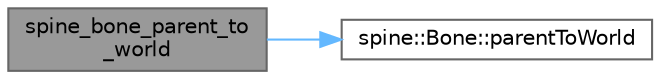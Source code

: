digraph "spine_bone_parent_to_world"
{
 // LATEX_PDF_SIZE
  bgcolor="transparent";
  edge [fontname=Helvetica,fontsize=10,labelfontname=Helvetica,labelfontsize=10];
  node [fontname=Helvetica,fontsize=10,shape=box,height=0.2,width=0.4];
  rankdir="LR";
  Node1 [id="Node000001",label="spine_bone_parent_to\l_world",height=0.2,width=0.4,color="gray40", fillcolor="grey60", style="filled", fontcolor="black",tooltip=" "];
  Node1 -> Node2 [id="edge2_Node000001_Node000002",color="steelblue1",style="solid",tooltip=" "];
  Node2 [id="Node000002",label="spine::Bone::parentToWorld",height=0.2,width=0.4,color="grey40", fillcolor="white", style="filled",URL="$classspine_1_1_bone.html#a193327a87af33879f6662a6e20d35cde",tooltip=" "];
}
